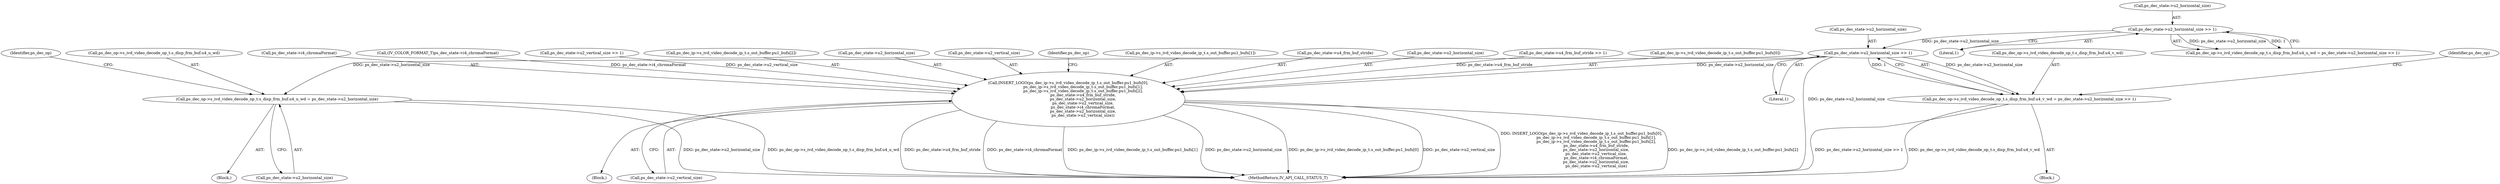 digraph "0_Android_a86eb798d077b9b25c8f8c77e3c02c2f287c1ce7@pointer" {
"1001298" [label="(Call,ps_dec_state->u2_horizontal_size >> 1)"];
"1001259" [label="(Call,ps_dec_state->u2_horizontal_size >> 1)"];
"1001290" [label="(Call,ps_dec_op->s_ivd_video_decode_op_t.s_disp_frm_buf.u4_v_wd = ps_dec_state->u2_horizontal_size >> 1)"];
"1001350" [label="(Call,ps_dec_op->s_ivd_video_decode_op_t.s_disp_frm_buf.u4_u_wd = ps_dec_state->u2_horizontal_size)"];
"1001620" [label="(Call,INSERT_LOGO(ps_dec_ip->s_ivd_video_decode_ip_t.s_out_buffer.pu1_bufs[0],\n                        ps_dec_ip->s_ivd_video_decode_ip_t.s_out_buffer.pu1_bufs[1],\n                        ps_dec_ip->s_ivd_video_decode_ip_t.s_out_buffer.pu1_bufs[2],\n                        ps_dec_state->u4_frm_buf_stride,\n                        ps_dec_state->u2_horizontal_size,\n                        ps_dec_state->u2_vertical_size,\n                        ps_dec_state->i4_chromaFormat,\n                        ps_dec_state->u2_horizontal_size,\n                        ps_dec_state->u2_vertical_size))"];
"1001657" [label="(Call,ps_dec_state->i4_chromaFormat)"];
"1001263" [label="(Literal,1)"];
"1001663" [label="(Call,ps_dec_state->u2_vertical_size)"];
"1001181" [label="(Call,(IV_COLOR_FORMAT_T)ps_dec_state->i4_chromaFormat)"];
"1001302" [label="(Literal,1)"];
"1001620" [label="(Call,INSERT_LOGO(ps_dec_ip->s_ivd_video_decode_ip_t.s_out_buffer.pu1_bufs[0],\n                        ps_dec_ip->s_ivd_video_decode_ip_t.s_out_buffer.pu1_bufs[1],\n                        ps_dec_ip->s_ivd_video_decode_ip_t.s_out_buffer.pu1_bufs[2],\n                        ps_dec_state->u4_frm_buf_stride,\n                        ps_dec_state->u2_horizontal_size,\n                        ps_dec_state->u2_vertical_size,\n                        ps_dec_state->i4_chromaFormat,\n                        ps_dec_state->u2_horizontal_size,\n                        ps_dec_state->u2_vertical_size))"];
"1001298" [label="(Call,ps_dec_state->u2_horizontal_size >> 1)"];
"1001324" [label="(Call,ps_dec_state->u2_vertical_size >> 1)"];
"1001260" [label="(Call,ps_dec_state->u2_horizontal_size)"];
"1001358" [label="(Call,ps_dec_state->u2_horizontal_size)"];
"1001639" [label="(Call,ps_dec_ip->s_ivd_video_decode_ip_t.s_out_buffer.pu1_bufs[2])"];
"1001347" [label="(Block,)"];
"1001651" [label="(Call,ps_dec_state->u2_horizontal_size)"];
"1001654" [label="(Call,ps_dec_state->u2_vertical_size)"];
"1001290" [label="(Call,ps_dec_op->s_ivd_video_decode_op_t.s_disp_frm_buf.u4_v_wd = ps_dec_state->u2_horizontal_size >> 1)"];
"1001291" [label="(Call,ps_dec_op->s_ivd_video_decode_op_t.s_disp_frm_buf.u4_v_wd)"];
"1001669" [label="(Identifier,ps_dec_op)"];
"1001251" [label="(Call,ps_dec_op->s_ivd_video_decode_op_t.s_disp_frm_buf.u4_u_wd = ps_dec_state->u2_horizontal_size >> 1)"];
"1001630" [label="(Call,ps_dec_ip->s_ivd_video_decode_ip_t.s_out_buffer.pu1_bufs[1])"];
"1001307" [label="(Identifier,ps_dec_op)"];
"1001299" [label="(Call,ps_dec_state->u2_horizontal_size)"];
"1001648" [label="(Call,ps_dec_state->u4_frm_buf_stride)"];
"1001351" [label="(Call,ps_dec_op->s_ivd_video_decode_op_t.s_disp_frm_buf.u4_u_wd)"];
"1001619" [label="(Block,)"];
"1001660" [label="(Call,ps_dec_state->u2_horizontal_size)"];
"1001311" [label="(Call,ps_dec_state->u4_frm_buf_stride >> 1)"];
"1001621" [label="(Call,ps_dec_ip->s_ivd_video_decode_ip_t.s_out_buffer.pu1_bufs[0])"];
"1001110" [label="(Block,)"];
"1001259" [label="(Call,ps_dec_state->u2_horizontal_size >> 1)"];
"1001365" [label="(Identifier,ps_dec_op)"];
"1001695" [label="(MethodReturn,IV_API_CALL_STATUS_T)"];
"1001350" [label="(Call,ps_dec_op->s_ivd_video_decode_op_t.s_disp_frm_buf.u4_u_wd = ps_dec_state->u2_horizontal_size)"];
"1001298" -> "1001290"  [label="AST: "];
"1001298" -> "1001302"  [label="CFG: "];
"1001299" -> "1001298"  [label="AST: "];
"1001302" -> "1001298"  [label="AST: "];
"1001290" -> "1001298"  [label="CFG: "];
"1001298" -> "1001695"  [label="DDG: ps_dec_state->u2_horizontal_size"];
"1001298" -> "1001290"  [label="DDG: ps_dec_state->u2_horizontal_size"];
"1001298" -> "1001290"  [label="DDG: 1"];
"1001259" -> "1001298"  [label="DDG: ps_dec_state->u2_horizontal_size"];
"1001298" -> "1001350"  [label="DDG: ps_dec_state->u2_horizontal_size"];
"1001298" -> "1001620"  [label="DDG: ps_dec_state->u2_horizontal_size"];
"1001259" -> "1001251"  [label="AST: "];
"1001259" -> "1001263"  [label="CFG: "];
"1001260" -> "1001259"  [label="AST: "];
"1001263" -> "1001259"  [label="AST: "];
"1001251" -> "1001259"  [label="CFG: "];
"1001259" -> "1001251"  [label="DDG: ps_dec_state->u2_horizontal_size"];
"1001259" -> "1001251"  [label="DDG: 1"];
"1001290" -> "1001110"  [label="AST: "];
"1001291" -> "1001290"  [label="AST: "];
"1001307" -> "1001290"  [label="CFG: "];
"1001290" -> "1001695"  [label="DDG: ps_dec_state->u2_horizontal_size >> 1"];
"1001290" -> "1001695"  [label="DDG: ps_dec_op->s_ivd_video_decode_op_t.s_disp_frm_buf.u4_v_wd"];
"1001350" -> "1001347"  [label="AST: "];
"1001350" -> "1001358"  [label="CFG: "];
"1001351" -> "1001350"  [label="AST: "];
"1001358" -> "1001350"  [label="AST: "];
"1001365" -> "1001350"  [label="CFG: "];
"1001350" -> "1001695"  [label="DDG: ps_dec_state->u2_horizontal_size"];
"1001350" -> "1001695"  [label="DDG: ps_dec_op->s_ivd_video_decode_op_t.s_disp_frm_buf.u4_u_wd"];
"1001620" -> "1001619"  [label="AST: "];
"1001620" -> "1001663"  [label="CFG: "];
"1001621" -> "1001620"  [label="AST: "];
"1001630" -> "1001620"  [label="AST: "];
"1001639" -> "1001620"  [label="AST: "];
"1001648" -> "1001620"  [label="AST: "];
"1001651" -> "1001620"  [label="AST: "];
"1001654" -> "1001620"  [label="AST: "];
"1001657" -> "1001620"  [label="AST: "];
"1001660" -> "1001620"  [label="AST: "];
"1001663" -> "1001620"  [label="AST: "];
"1001669" -> "1001620"  [label="CFG: "];
"1001620" -> "1001695"  [label="DDG: ps_dec_state->u2_horizontal_size"];
"1001620" -> "1001695"  [label="DDG: ps_dec_ip->s_ivd_video_decode_ip_t.s_out_buffer.pu1_bufs[0]"];
"1001620" -> "1001695"  [label="DDG: ps_dec_state->u2_vertical_size"];
"1001620" -> "1001695"  [label="DDG: INSERT_LOGO(ps_dec_ip->s_ivd_video_decode_ip_t.s_out_buffer.pu1_bufs[0],\n                        ps_dec_ip->s_ivd_video_decode_ip_t.s_out_buffer.pu1_bufs[1],\n                        ps_dec_ip->s_ivd_video_decode_ip_t.s_out_buffer.pu1_bufs[2],\n                        ps_dec_state->u4_frm_buf_stride,\n                        ps_dec_state->u2_horizontal_size,\n                        ps_dec_state->u2_vertical_size,\n                        ps_dec_state->i4_chromaFormat,\n                        ps_dec_state->u2_horizontal_size,\n                        ps_dec_state->u2_vertical_size)"];
"1001620" -> "1001695"  [label="DDG: ps_dec_ip->s_ivd_video_decode_ip_t.s_out_buffer.pu1_bufs[2]"];
"1001620" -> "1001695"  [label="DDG: ps_dec_state->u4_frm_buf_stride"];
"1001620" -> "1001695"  [label="DDG: ps_dec_state->i4_chromaFormat"];
"1001620" -> "1001695"  [label="DDG: ps_dec_ip->s_ivd_video_decode_ip_t.s_out_buffer.pu1_bufs[1]"];
"1001311" -> "1001620"  [label="DDG: ps_dec_state->u4_frm_buf_stride"];
"1001324" -> "1001620"  [label="DDG: ps_dec_state->u2_vertical_size"];
"1001181" -> "1001620"  [label="DDG: ps_dec_state->i4_chromaFormat"];
}
